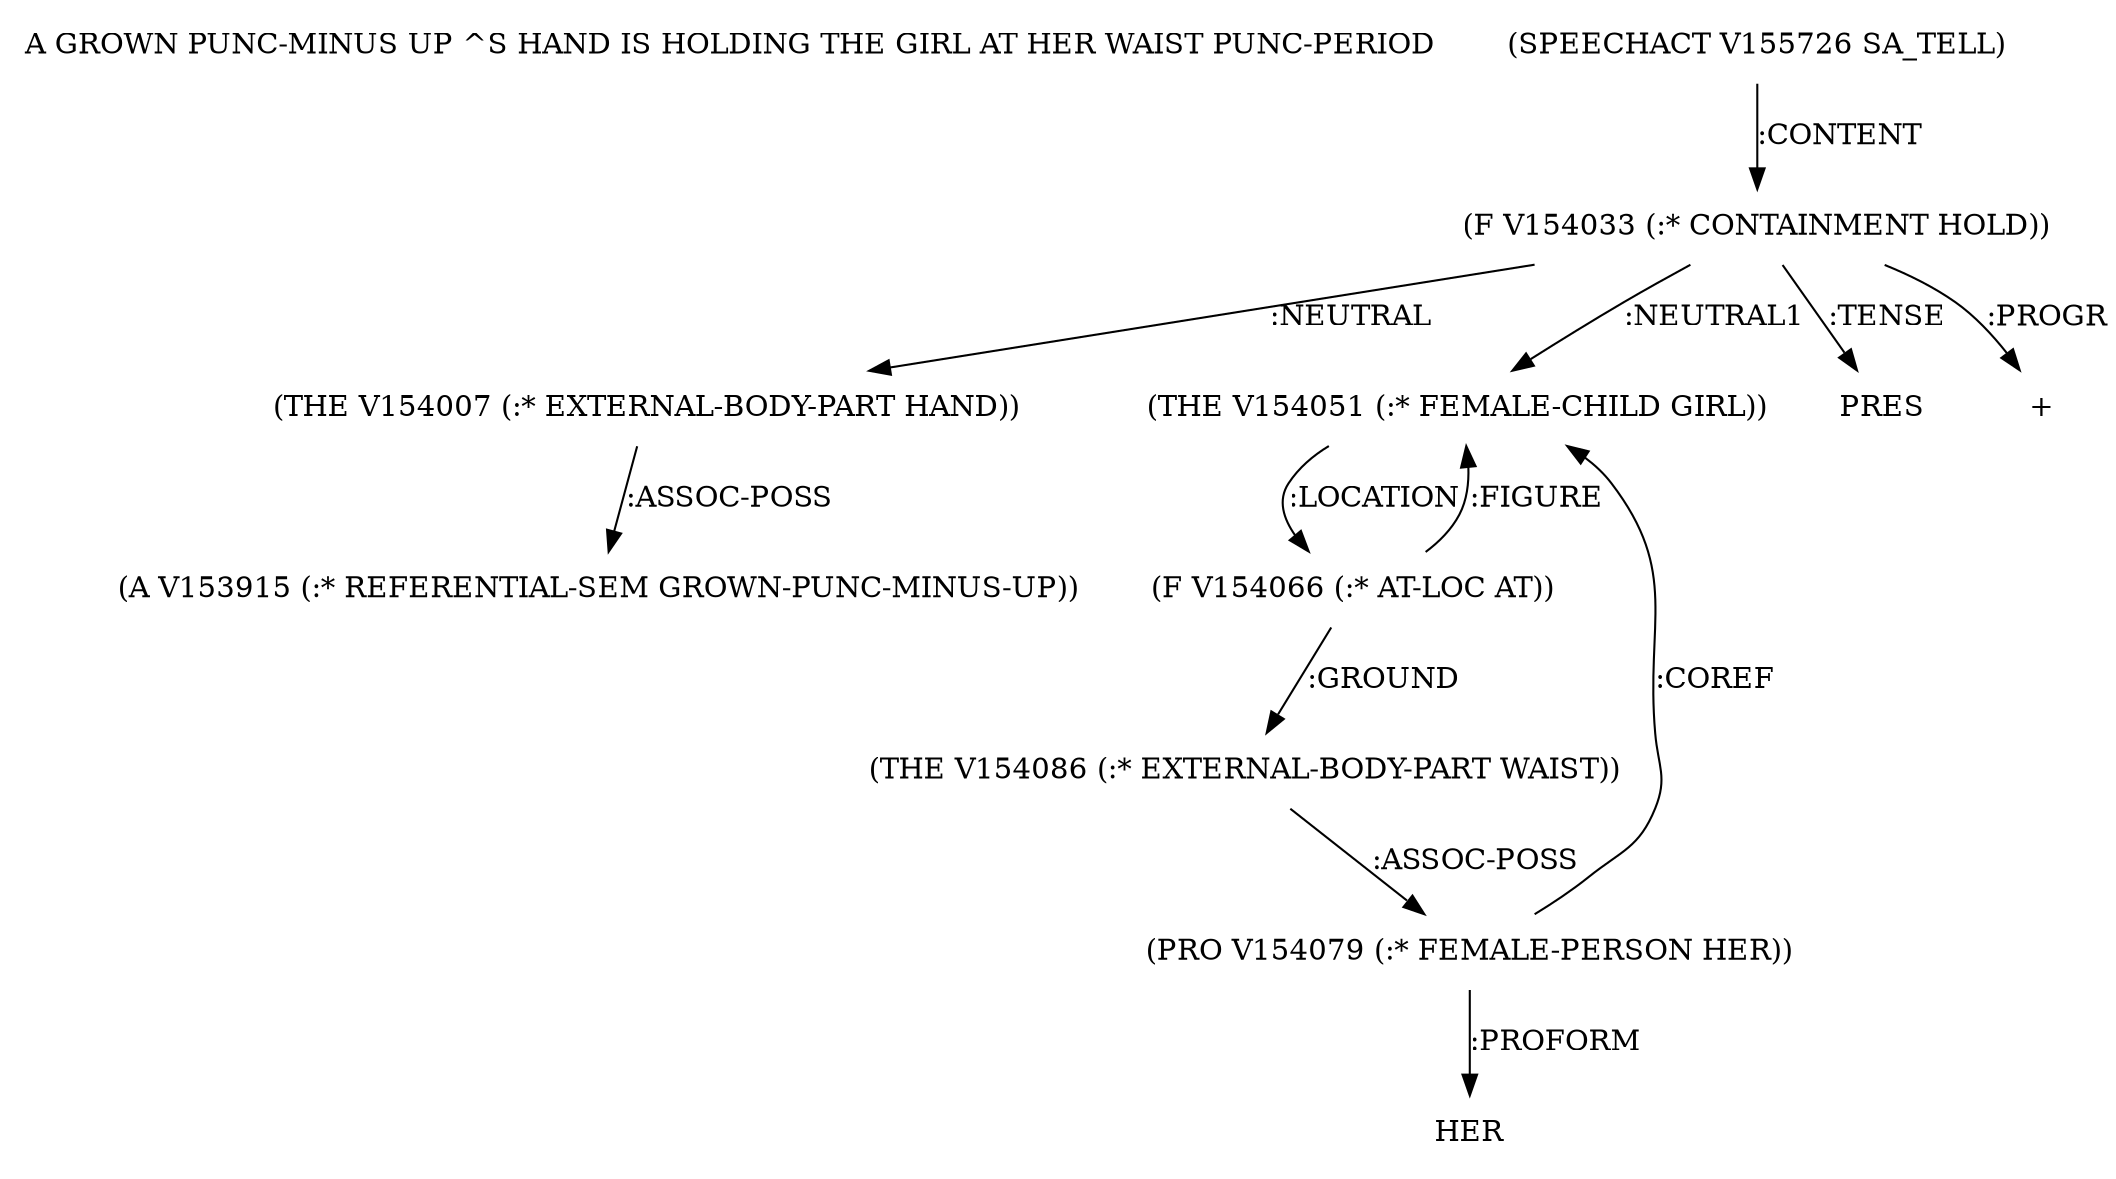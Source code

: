 digraph Terms {
  node [shape=none]
  "A GROWN PUNC-MINUS UP ^S HAND IS HOLDING THE GIRL AT HER WAIST PUNC-PERIOD"
  "V155726" [label="(SPEECHACT V155726 SA_TELL)"]
  "V155726" -> "V154033" [label=":CONTENT"]
  "V154033" [label="(F V154033 (:* CONTAINMENT HOLD))"]
  "V154033" -> "V154007" [label=":NEUTRAL"]
  "V154033" -> "V154051" [label=":NEUTRAL1"]
  "V154033" -> "NT157565" [label=":TENSE"]
  "NT157565" [label="PRES"]
  "V154033" -> "NT157566" [label=":PROGR"]
  "NT157566" [label="+"]
  "V154007" [label="(THE V154007 (:* EXTERNAL-BODY-PART HAND))"]
  "V154007" -> "V153915" [label=":ASSOC-POSS"]
  "V153915" [label="(A V153915 (:* REFERENTIAL-SEM GROWN-PUNC-MINUS-UP))"]
  "V154051" [label="(THE V154051 (:* FEMALE-CHILD GIRL))"]
  "V154051" -> "V154066" [label=":LOCATION"]
  "V154066" [label="(F V154066 (:* AT-LOC AT))"]
  "V154066" -> "V154086" [label=":GROUND"]
  "V154066" -> "V154051" [label=":FIGURE"]
  "V154086" [label="(THE V154086 (:* EXTERNAL-BODY-PART WAIST))"]
  "V154086" -> "V154079" [label=":ASSOC-POSS"]
  "V154079" [label="(PRO V154079 (:* FEMALE-PERSON HER))"]
  "V154079" -> "NT157567" [label=":PROFORM"]
  "NT157567" [label="HER"]
  "V154079" -> "V154051" [label=":COREF"]
}
